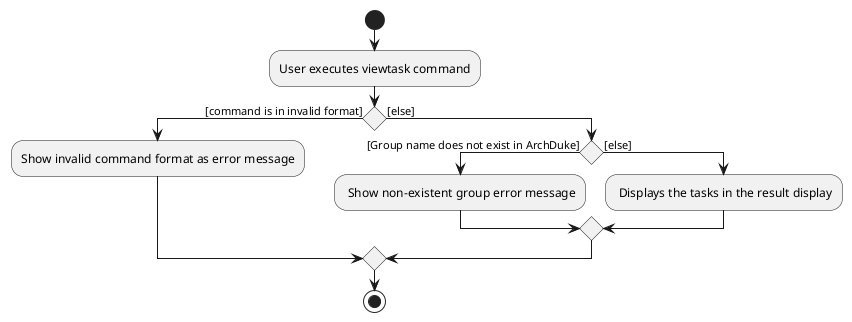 @startuml
start
:User executes viewtask command;

'Since the beta syntax does not support placing the condition outside the
'diamond we place it as the true branch instead.

if () then ([command is in invalid format])
    :Show invalid command format as error message;

else ([else])
    if () then ([Group name does not exist in ArchDuke])
    : Show non-existent group error message;
    else([else])
    : Displays the tasks in the result display;
    endif

endif
stop
@enduml

